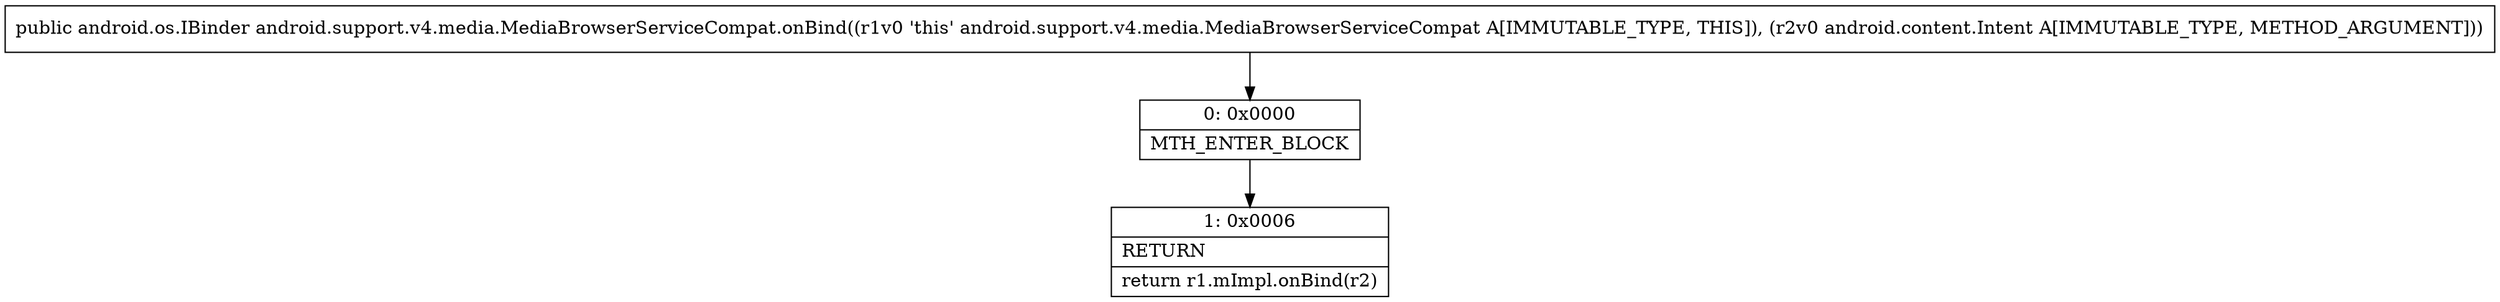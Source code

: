 digraph "CFG forandroid.support.v4.media.MediaBrowserServiceCompat.onBind(Landroid\/content\/Intent;)Landroid\/os\/IBinder;" {
Node_0 [shape=record,label="{0\:\ 0x0000|MTH_ENTER_BLOCK\l}"];
Node_1 [shape=record,label="{1\:\ 0x0006|RETURN\l|return r1.mImpl.onBind(r2)\l}"];
MethodNode[shape=record,label="{public android.os.IBinder android.support.v4.media.MediaBrowserServiceCompat.onBind((r1v0 'this' android.support.v4.media.MediaBrowserServiceCompat A[IMMUTABLE_TYPE, THIS]), (r2v0 android.content.Intent A[IMMUTABLE_TYPE, METHOD_ARGUMENT])) }"];
MethodNode -> Node_0;
Node_0 -> Node_1;
}

